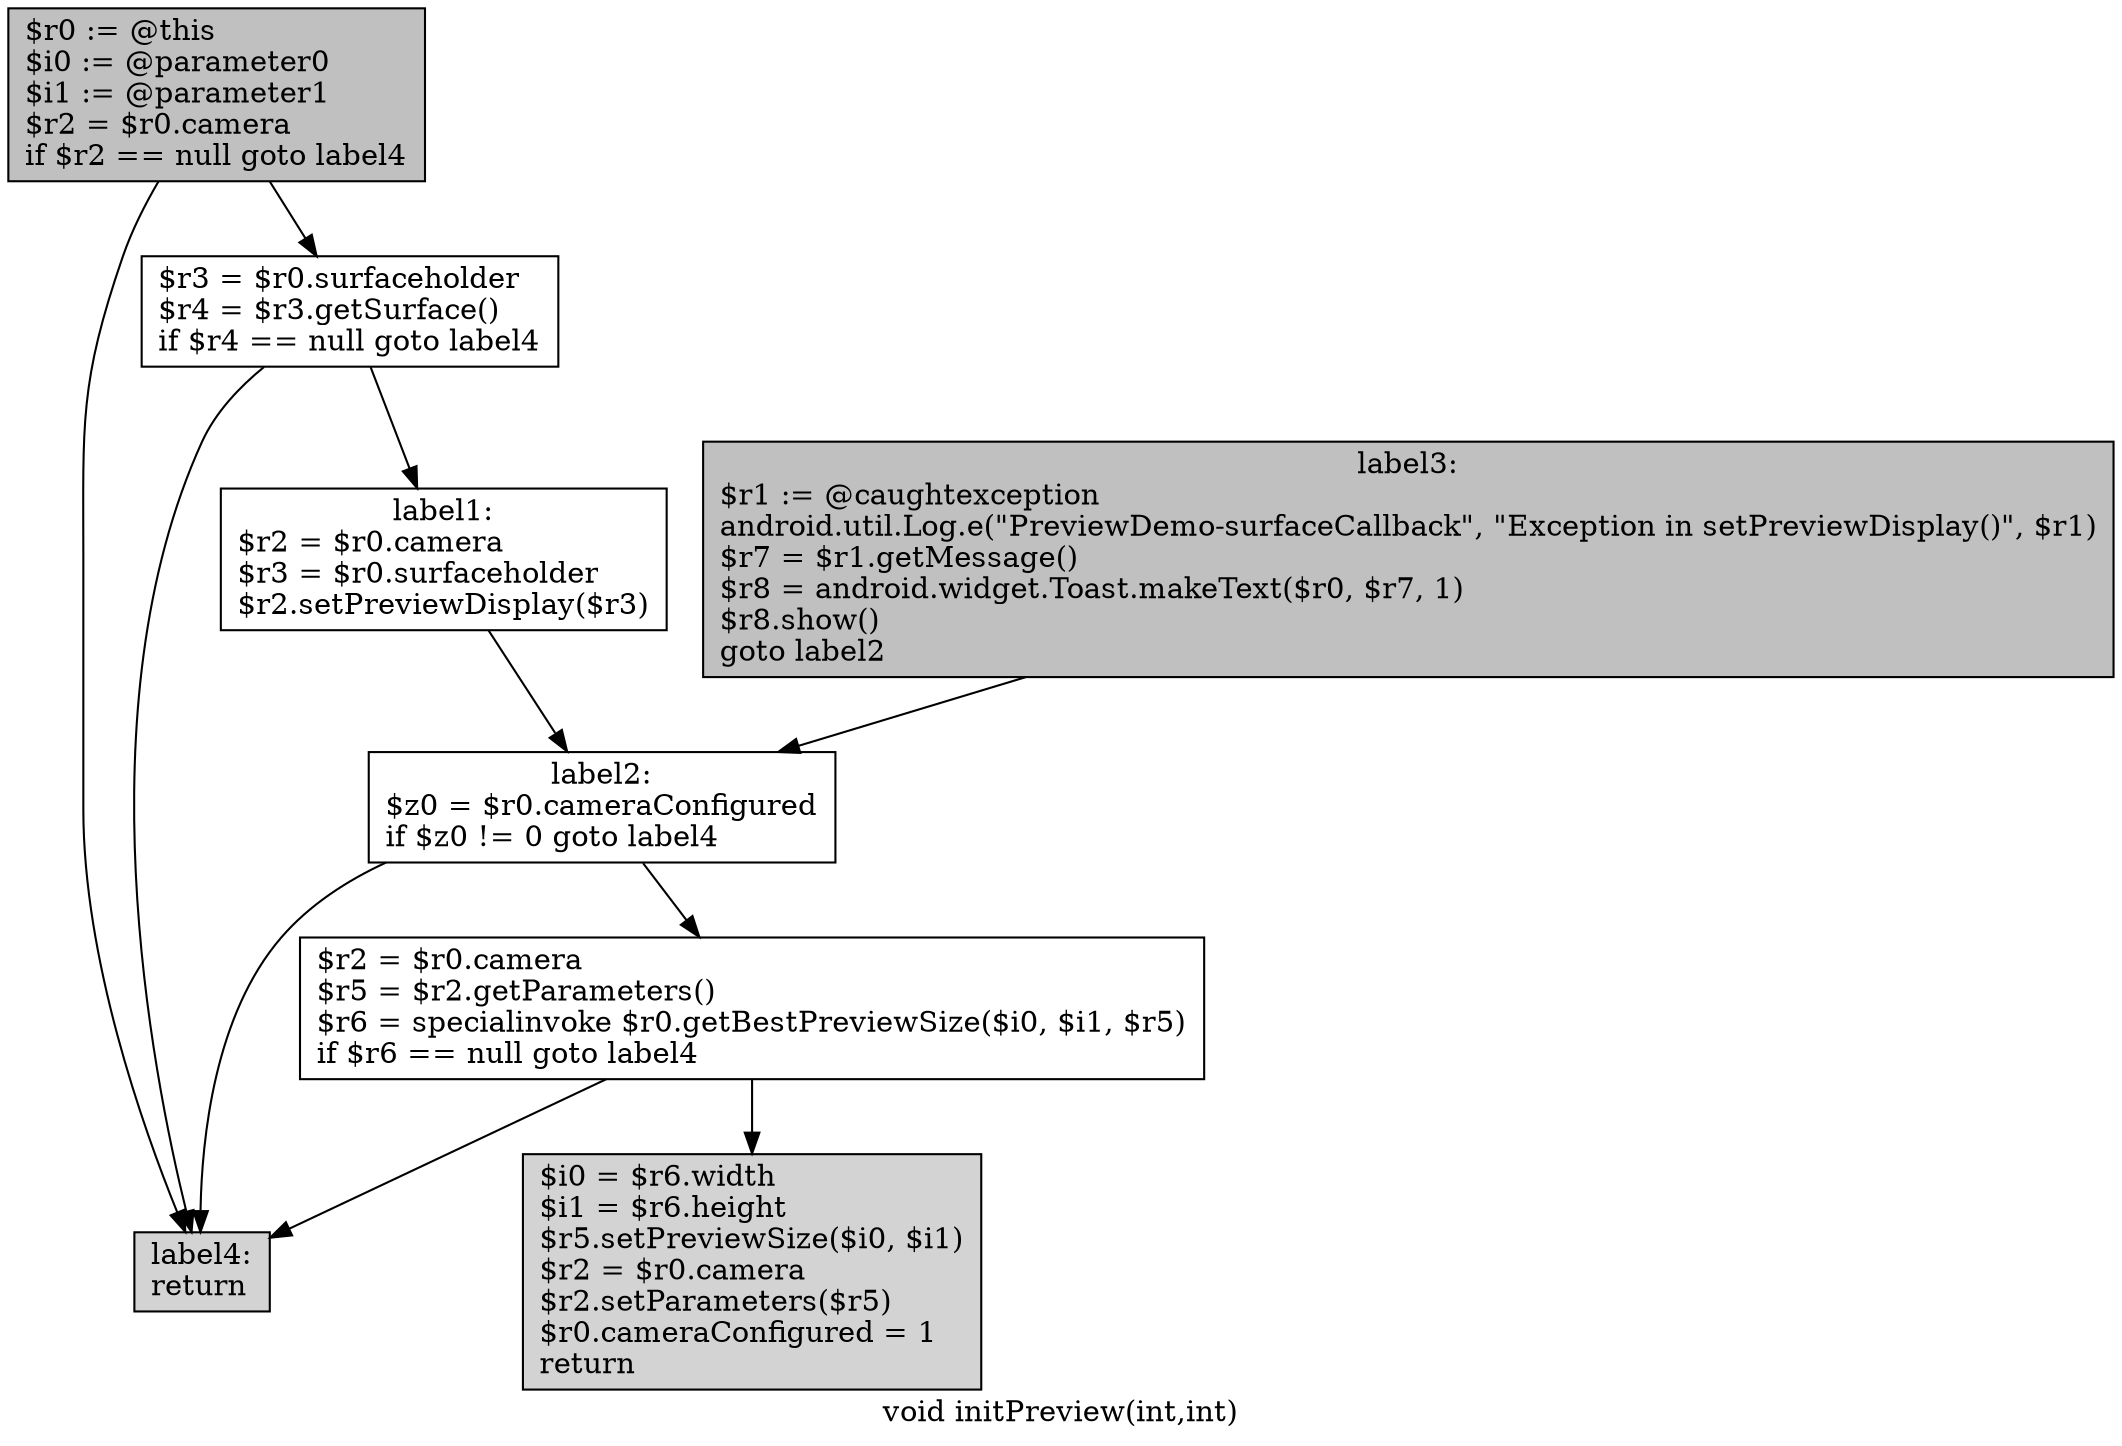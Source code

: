 digraph "void initPreview(int,int)" {
    label="void initPreview(int,int)";
    node [shape=box];
    "0" [style=filled,fillcolor=gray,label="$r0 := @this\l$i0 := @parameter0\l$i1 := @parameter1\l$r2 = $r0.camera\lif $r2 == null goto label4\l",];
    "1" [label="$r3 = $r0.surfaceholder\l$r4 = $r3.getSurface()\lif $r4 == null goto label4\l",];
    "0"->"1";
    "7" [style=filled,fillcolor=lightgray,label="label4:\nreturn\l",];
    "0"->"7";
    "2" [label="label1:\n$r2 = $r0.camera\l$r3 = $r0.surfaceholder\l$r2.setPreviewDisplay($r3)\l",];
    "1"->"2";
    "1"->"7";
    "3" [label="label2:\n$z0 = $r0.cameraConfigured\lif $z0 != 0 goto label4\l",];
    "2"->"3";
    "4" [label="$r2 = $r0.camera\l$r5 = $r2.getParameters()\l$r6 = specialinvoke $r0.getBestPreviewSize($i0, $i1, $r5)\lif $r6 == null goto label4\l",];
    "3"->"4";
    "3"->"7";
    "5" [style=filled,fillcolor=lightgray,label="$i0 = $r6.width\l$i1 = $r6.height\l$r5.setPreviewSize($i0, $i1)\l$r2 = $r0.camera\l$r2.setParameters($r5)\l$r0.cameraConfigured = 1\lreturn\l",];
    "4"->"5";
    "4"->"7";
    "6" [style=filled,fillcolor=gray,label="label3:\n$r1 := @caughtexception\landroid.util.Log.e(\"PreviewDemo-surfaceCallback\", \"Exception in setPreviewDisplay()\", $r1)\l$r7 = $r1.getMessage()\l$r8 = android.widget.Toast.makeText($r0, $r7, 1)\l$r8.show()\lgoto label2\l",];
    "6"->"3";
}
